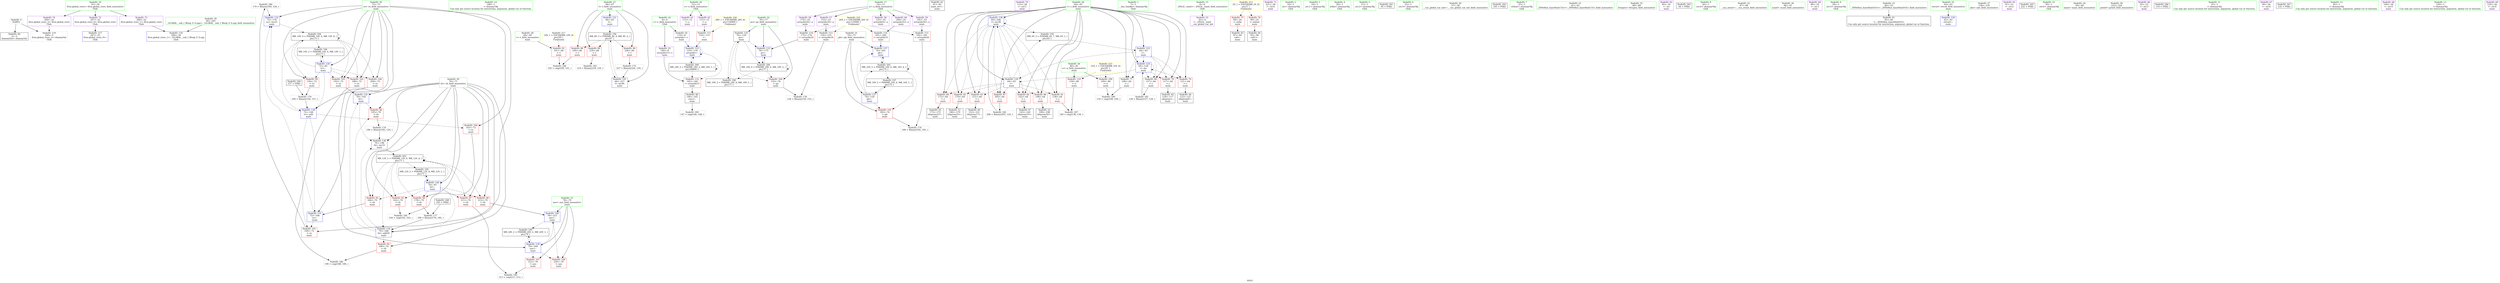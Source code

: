 digraph "SVFG" {
	label="SVFG";

	Node0x564f048f4130 [shape=record,color=grey,label="{NodeID: 0\nNullPtr}"];
	Node0x564f048f4130 -> Node0x564f0490ec70[style=solid];
	Node0x564f048f4130 -> Node0x564f04914e30[style=solid];
	Node0x564f04918200 [shape=record,color=grey,label="{NodeID: 180\n170 = Binary(169, 129, )\n}"];
	Node0x564f04918200 -> Node0x564f049158f0[style=solid];
	Node0x564f0490f420 [shape=record,color=red,label="{NodeID: 97\n211\<--70\n\<--tb\nmain\n}"];
	Node0x564f0490f420 -> Node0x564f04919100[style=solid];
	Node0x564f0490d890 [shape=record,color=green,label="{NodeID: 14\n148\<--1\n\<--dummyObj\nCan only get source location for instruction, argument, global var or function.}"];
	Node0x564f04913910 [shape=record,color=black,label="{NodeID: 194\nMR_8V_3 = PHI(MR_8V_4, MR_8V_2, )\npts\{67 \}\n}"];
	Node0x564f04913910 -> Node0x564f04912480[style=dashed];
	Node0x564f04913910 -> Node0x564f04912550[style=dashed];
	Node0x564f04913910 -> Node0x564f04912620[style=dashed];
	Node0x564f04913910 -> Node0x564f04916040[style=dashed];
	Node0x564f0490ff80 [shape=record,color=red,label="{NodeID: 111\n116\<--115\n\<--\nmain\n}"];
	Node0x564f0490ff80 -> Node0x564f049151a0[style=solid];
	Node0x564f0490e1f0 [shape=record,color=green,label="{NodeID: 28\n68\<--69\nt\<--t_field_insensitive\nmain\n}"];
	Node0x564f0490e1f0 -> Node0x564f049126f0[style=solid];
	Node0x564f04915340 [shape=record,color=blue,label="{NodeID: 125\n76\<--129\npo\<--\nmain\n}"];
	Node0x564f04915340 -> Node0x564f0490fb70[style=dashed];
	Node0x564f04915340 -> Node0x564f049159c0[style=dashed];
	Node0x564f04915340 -> Node0x564f04922410[style=dashed];
	Node0x564f04915340 -> Node0x564f04924c10[style=dashed];
	Node0x564f0490ee70 [shape=record,color=black,label="{NodeID: 42\n61\<--83\nmain_ret\<--\nmain\n}"];
	Node0x564f04915ea0 [shape=record,color=blue,label="{NodeID: 139\n78\<--209\nans\<--\nmain\n}"];
	Node0x564f04915ea0 -> Node0x564f0490fc40[style=dashed];
	Node0x564f04915ea0 -> Node0x564f0490fd10[style=dashed];
	Node0x564f04915ea0 -> Node0x564f04915f70[style=dashed];
	Node0x564f04915ea0 -> Node0x564f04922910[style=dashed];
	Node0x564f049109f0 [shape=record,color=purple,label="{NodeID: 56\n123\<--10\narrayidx9\<--a\nmain\n}"];
	Node0x564f04911550 [shape=record,color=purple,label="{NodeID: 70\n112\<--28\n\<--.str.5\nmain\n}"];
	Node0x564f04912140 [shape=record,color=red,label="{NodeID: 84\n172\<--64\n\<--i\nmain\n}"];
	Node0x564f04912140 -> Node0x564f04910510[style=solid];
	Node0x564f048f3240 [shape=record,color=green,label="{NodeID: 1\n7\<--1\n__dso_handle\<--dummyObj\nGlob }"];
	Node0x564f04918380 [shape=record,color=grey,label="{NodeID: 181\n128 = Binary(127, 129, )\n}"];
	Node0x564f04918380 -> Node0x564f04915270[style=solid];
	Node0x564f0490f4f0 [shape=record,color=red,label="{NodeID: 98\n215\<--70\n\<--tb\nmain\n}"];
	Node0x564f0490f4f0 -> Node0x564f04915f70[style=solid];
	Node0x564f0490d920 [shape=record,color=green,label="{NodeID: 15\n4\<--6\n_ZStL8__ioinit\<--_ZStL8__ioinit_field_insensitive\nGlob }"];
	Node0x564f0490d920 -> Node0x564f04910780[style=solid];
	Node0x564f04913a00 [shape=record,color=black,label="{NodeID: 195\nMR_12V_2 = PHI(MR_12V_4, MR_12V_1, )\npts\{71 \}\n}"];
	Node0x564f04913a00 -> Node0x564f049155b0[style=dashed];
	Node0x564f04910050 [shape=record,color=red,label="{NodeID: 112\n145\<--144\n\<--arrayidx15\nmain\n}"];
	Node0x564f04910050 -> Node0x564f04910370[style=solid];
	Node0x564f0490e2c0 [shape=record,color=green,label="{NodeID: 29\n70\<--71\ntb\<--tb_field_insensitive\nmain\n}"];
	Node0x564f0490e2c0 -> Node0x564f049127c0[style=solid];
	Node0x564f0490e2c0 -> Node0x564f04912890[style=solid];
	Node0x564f0490e2c0 -> Node0x564f04912960[style=solid];
	Node0x564f0490e2c0 -> Node0x564f04912a30[style=solid];
	Node0x564f0490e2c0 -> Node0x564f0490f350[style=solid];
	Node0x564f0490e2c0 -> Node0x564f0490f420[style=solid];
	Node0x564f0490e2c0 -> Node0x564f0490f4f0[style=solid];
	Node0x564f0490e2c0 -> Node0x564f049155b0[style=solid];
	Node0x564f0490e2c0 -> Node0x564f04915a90[style=solid];
	Node0x564f0490e2c0 -> Node0x564f04915b60[style=solid];
	Node0x564f0490e2c0 -> Node0x564f04915c30[style=solid];
	Node0x564f04915410 [shape=record,color=blue,label="{NodeID: 126\n72\<--83\nto\<--\nmain\n}"];
	Node0x564f04915410 -> Node0x564f0490f5c0[style=dashed];
	Node0x564f04915410 -> Node0x564f0490f830[style=dashed];
	Node0x564f04915410 -> Node0x564f0490f900[style=dashed];
	Node0x564f04915410 -> Node0x564f0490f9d0[style=dashed];
	Node0x564f04915410 -> Node0x564f04915750[style=dashed];
	Node0x564f04915410 -> Node0x564f04921a10[style=dashed];
	Node0x564f04915410 -> Node0x564f04924210[style=dashed];
	Node0x564f0490ef40 [shape=record,color=black,label="{NodeID: 43\n87\<--84\ncall\<--\nmain\n}"];
	Node0x564f04928a20 [shape=record,color=yellow,style=double,label="{NodeID: 223\n22V_1 = ENCHI(MR_22V_0)\npts\{81 \}\nFun[main]}"];
	Node0x564f04928a20 -> Node0x564f0490fde0[style=dashed];
	Node0x564f04928a20 -> Node0x564f0490feb0[style=dashed];
	Node0x564f04915f70 [shape=record,color=blue,label="{NodeID: 140\n78\<--215\nans\<--\nmain\n}"];
	Node0x564f04915f70 -> Node0x564f0490fd10[style=dashed];
	Node0x564f04915f70 -> Node0x564f04922910[style=dashed];
	Node0x564f04910ac0 [shape=record,color=purple,label="{NodeID: 57\n153\<--10\narrayidx18\<--a\nmain\n}"];
	Node0x564f04910ac0 -> Node0x564f04910120[style=solid];
	Node0x564f04911620 [shape=record,color=purple,label="{NodeID: 71\n221\<--30\n\<--.str.6\nmain\n}"];
	Node0x564f04912210 [shape=record,color=red,label="{NodeID: 85\n179\<--64\n\<--i\nmain\n}"];
	Node0x564f04912210 -> Node0x564f049105e0[style=solid];
	Node0x564f048f5050 [shape=record,color=green,label="{NodeID: 2\n16\<--1\n.str\<--dummyObj\nGlob }"];
	Node0x564f04918500 [shape=record,color=grey,label="{NodeID: 182\n206 = Binary(205, 129, )\n}"];
	Node0x564f04918500 -> Node0x564f04915dd0[style=solid];
	Node0x564f0490f5c0 [shape=record,color=red,label="{NodeID: 99\n150\<--72\n\<--to\nmain\n}"];
	Node0x564f0490f5c0 -> Node0x564f04918080[style=solid];
	Node0x564f0490d9b0 [shape=record,color=green,label="{NodeID: 16\n8\<--9\nc\<--c_field_insensitive\nGlob }"];
	Node0x564f0490d9b0 -> Node0x564f04910850[style=solid];
	Node0x564f0490d9b0 -> Node0x564f04910920[style=solid];
	Node0x564f04921a10 [shape=record,color=black,label="{NodeID: 196\nMR_14V_2 = PHI(MR_14V_4, MR_14V_1, )\npts\{73 \}\n}"];
	Node0x564f04921a10 -> Node0x564f04915410[style=dashed];
	Node0x564f04910120 [shape=record,color=red,label="{NodeID: 113\n154\<--153\n\<--arrayidx18\nmain\n}"];
	Node0x564f04910120 -> Node0x564f04917f00[style=solid];
	Node0x564f0490e390 [shape=record,color=green,label="{NodeID: 30\n72\<--73\nto\<--to_field_insensitive\nmain\n}"];
	Node0x564f0490e390 -> Node0x564f0490f5c0[style=solid];
	Node0x564f0490e390 -> Node0x564f0490f690[style=solid];
	Node0x564f0490e390 -> Node0x564f0490f760[style=solid];
	Node0x564f0490e390 -> Node0x564f0490f830[style=solid];
	Node0x564f0490e390 -> Node0x564f0490f900[style=solid];
	Node0x564f0490e390 -> Node0x564f0490f9d0[style=solid];
	Node0x564f0490e390 -> Node0x564f04915410[style=solid];
	Node0x564f0490e390 -> Node0x564f04915750[style=solid];
	Node0x564f0490e390 -> Node0x564f04915820[style=solid];
	Node0x564f0490e390 -> Node0x564f049158f0[style=solid];
	Node0x564f049154e0 [shape=record,color=blue,label="{NodeID: 127\n74\<--129\npb\<--\nmain\n}"];
	Node0x564f049154e0 -> Node0x564f0490faa0[style=dashed];
	Node0x564f049154e0 -> Node0x564f04915d00[style=dashed];
	Node0x564f049154e0 -> Node0x564f04921f10[style=dashed];
	Node0x564f049154e0 -> Node0x564f04924710[style=dashed];
	Node0x564f0490f010 [shape=record,color=black,label="{NodeID: 44\n93\<--90\ncall1\<--\nmain\n}"];
	Node0x564f04916040 [shape=record,color=blue,label="{NodeID: 141\n66\<--227\nl\<--inc46\nmain\n}"];
	Node0x564f04916040 -> Node0x564f04913910[style=dashed];
	Node0x564f04910b90 [shape=record,color=purple,label="{NodeID: 58\n174\<--10\narrayidx24\<--a\nmain\n}"];
	Node0x564f04910b90 -> Node0x564f049101f0[style=solid];
	Node0x564f049116f0 [shape=record,color=purple,label="{NodeID: 72\n247\<--32\nllvm.global_ctors_0\<--llvm.global_ctors\nGlob }"];
	Node0x564f049116f0 -> Node0x564f04914c30[style=solid];
	Node0x564f049122e0 [shape=record,color=red,label="{NodeID: 86\n198\<--64\n\<--i\nmain\n}"];
	Node0x564f049122e0 -> Node0x564f049106b0[style=solid];
	Node0x564f048f5890 [shape=record,color=green,label="{NodeID: 3\n18\<--1\n.str.1\<--dummyObj\nGlob }"];
	Node0x564f04918680 [shape=record,color=grey,label="{NodeID: 183\n219 = Binary(218, 129, )\n}"];
	Node0x564f0490f690 [shape=record,color=red,label="{NodeID: 100\n163\<--72\n\<--to\nmain\n}"];
	Node0x564f0490f690 -> Node0x564f04918800[style=solid];
	Node0x564f0490da40 [shape=record,color=green,label="{NodeID: 17\n10\<--11\na\<--a_field_insensitive\nGlob }"];
	Node0x564f0490da40 -> Node0x564f049109f0[style=solid];
	Node0x564f0490da40 -> Node0x564f04910ac0[style=solid];
	Node0x564f0490da40 -> Node0x564f04910b90[style=solid];
	Node0x564f0490da40 -> Node0x564f04910c60[style=solid];
	Node0x564f0490da40 -> Node0x564f04910d30[style=solid];
	Node0x564f04921f10 [shape=record,color=black,label="{NodeID: 197\nMR_16V_2 = PHI(MR_16V_4, MR_16V_1, )\npts\{75 \}\n}"];
	Node0x564f04921f10 -> Node0x564f049154e0[style=dashed];
	Node0x564f049101f0 [shape=record,color=red,label="{NodeID: 114\n175\<--174\n\<--arrayidx24\nmain\n}"];
	Node0x564f049101f0 -> Node0x564f049159c0[style=solid];
	Node0x564f0490e460 [shape=record,color=green,label="{NodeID: 31\n74\<--75\npb\<--pb_field_insensitive\nmain\n}"];
	Node0x564f0490e460 -> Node0x564f0490faa0[style=solid];
	Node0x564f0490e460 -> Node0x564f049154e0[style=solid];
	Node0x564f0490e460 -> Node0x564f04915d00[style=solid];
	Node0x564f049155b0 [shape=record,color=blue,label="{NodeID: 128\n70\<--83\ntb\<--\nmain\n}"];
	Node0x564f049155b0 -> Node0x564f049127c0[style=dashed];
	Node0x564f049155b0 -> Node0x564f04912890[style=dashed];
	Node0x564f049155b0 -> Node0x564f04912960[style=dashed];
	Node0x564f049155b0 -> Node0x564f0490f420[style=dashed];
	Node0x564f049155b0 -> Node0x564f0490f4f0[style=dashed];
	Node0x564f049155b0 -> Node0x564f04915a90[style=dashed];
	Node0x564f049155b0 -> Node0x564f04913a00[style=dashed];
	Node0x564f049155b0 -> Node0x564f04923d10[style=dashed];
	Node0x564f0490f0e0 [shape=record,color=black,label="{NodeID: 45\n118\<--117\nidxprom\<--\nmain\n}"];
	Node0x564f04928be0 [shape=record,color=yellow,style=double,label="{NodeID: 225\n26V_1 = ENCHI(MR_26V_0)\npts\{110000 \}\nFun[main]}"];
	Node0x564f04928be0 -> Node0x564f04910120[style=dashed];
	Node0x564f04928be0 -> Node0x564f049101f0[style=dashed];
	Node0x564f04928be0 -> Node0x564f049102c0[style=dashed];
	Node0x564f04928be0 -> Node0x564f04914b60[style=dashed];
	Node0x564f04910c60 [shape=record,color=purple,label="{NodeID: 59\n181\<--10\narrayidx26\<--a\nmain\n}"];
	Node0x564f04910c60 -> Node0x564f049102c0[style=solid];
	Node0x564f049117f0 [shape=record,color=purple,label="{NodeID: 73\n248\<--32\nllvm.global_ctors_1\<--llvm.global_ctors\nGlob }"];
	Node0x564f049117f0 -> Node0x564f04914d30[style=solid];
	Node0x564f049123b0 [shape=record,color=red,label="{NodeID: 87\n205\<--64\n\<--i\nmain\n}"];
	Node0x564f049123b0 -> Node0x564f04918500[style=solid];
	Node0x564f048f59f0 [shape=record,color=green,label="{NodeID: 4\n20\<--1\nstdin\<--dummyObj\nGlob }"];
	Node0x564f04918800 [shape=record,color=grey,label="{NodeID: 184\n164 = cmp(162, 163, )\n}"];
	Node0x564f0490f760 [shape=record,color=red,label="{NodeID: 101\n169\<--72\n\<--to\nmain\n}"];
	Node0x564f0490f760 -> Node0x564f04918200[style=solid];
	Node0x564f0490dad0 [shape=record,color=green,label="{NodeID: 18\n12\<--15\ns\<--s_field_insensitive\nGlob }"];
	Node0x564f0490dad0 -> Node0x564f04910e00[style=solid];
	Node0x564f0490dad0 -> Node0x564f04910ed0[style=solid];
	Node0x564f04922410 [shape=record,color=black,label="{NodeID: 198\nMR_18V_2 = PHI(MR_18V_4, MR_18V_1, )\npts\{77 \}\n}"];
	Node0x564f04922410 -> Node0x564f04915340[style=dashed];
	Node0x564f049102c0 [shape=record,color=red,label="{NodeID: 115\n182\<--181\n\<--arrayidx26\nmain\n}"];
	Node0x564f049102c0 -> Node0x564f04917c00[style=solid];
	Node0x564f0490e530 [shape=record,color=green,label="{NodeID: 32\n76\<--77\npo\<--po_field_insensitive\nmain\n}"];
	Node0x564f0490e530 -> Node0x564f0490fb70[style=solid];
	Node0x564f0490e530 -> Node0x564f04915340[style=solid];
	Node0x564f0490e530 -> Node0x564f049159c0[style=solid];
	Node0x564f04915680 [shape=record,color=blue,label="{NodeID: 129\n64\<--83\ni\<--\nmain\n}"];
	Node0x564f04915680 -> Node0x564f04911ed0[style=dashed];
	Node0x564f04915680 -> Node0x564f04911fa0[style=dashed];
	Node0x564f04915680 -> Node0x564f04912070[style=dashed];
	Node0x564f04915680 -> Node0x564f04912140[style=dashed];
	Node0x564f04915680 -> Node0x564f04912210[style=dashed];
	Node0x564f04915680 -> Node0x564f049122e0[style=dashed];
	Node0x564f04915680 -> Node0x564f049123b0[style=dashed];
	Node0x564f04915680 -> Node0x564f04915dd0[style=dashed];
	Node0x564f04915680 -> Node0x564f04913410[style=dashed];
	Node0x564f0490f1b0 [shape=record,color=black,label="{NodeID: 46\n122\<--121\nidxprom8\<--\nmain\n}"];
	Node0x564f04928cc0 [shape=record,color=yellow,style=double,label="{NodeID: 226\n28V_1 = ENCHI(MR_28V_0)\npts\{150000 \}\nFun[main]}"];
	Node0x564f04928cc0 -> Node0x564f0490ff80[style=dashed];
	Node0x564f04910d30 [shape=record,color=purple,label="{NodeID: 60\n200\<--10\narrayidx35\<--a\nmain\n}"];
	Node0x564f04910d30 -> Node0x564f04914b60[style=solid];
	Node0x564f049118f0 [shape=record,color=purple,label="{NodeID: 74\n249\<--32\nllvm.global_ctors_2\<--llvm.global_ctors\nGlob }"];
	Node0x564f049118f0 -> Node0x564f04914e30[style=solid];
	Node0x564f04912480 [shape=record,color=red,label="{NodeID: 88\n100\<--66\n\<--l\nmain\n}"];
	Node0x564f04912480 -> Node0x564f04918e00[style=solid];
	Node0x564f048f45b0 [shape=record,color=green,label="{NodeID: 5\n21\<--1\n.str.2\<--dummyObj\nGlob }"];
	Node0x564f04918980 [shape=record,color=grey,label="{NodeID: 185\n147 = cmp(146, 148, )\n}"];
	Node0x564f0490f830 [shape=record,color=red,label="{NodeID: 102\n188\<--72\n\<--to\nmain\n}"];
	Node0x564f0490f830 -> Node0x564f04918b00[style=solid];
	Node0x564f0490db60 [shape=record,color=green,label="{NodeID: 19\n32\<--36\nllvm.global_ctors\<--llvm.global_ctors_field_insensitive\nGlob }"];
	Node0x564f0490db60 -> Node0x564f049116f0[style=solid];
	Node0x564f0490db60 -> Node0x564f049117f0[style=solid];
	Node0x564f0490db60 -> Node0x564f049118f0[style=solid];
	Node0x564f04922910 [shape=record,color=black,label="{NodeID: 199\nMR_20V_2 = PHI(MR_20V_5, MR_20V_1, )\npts\{79 \}\n}"];
	Node0x564f04922910 -> Node0x564f04915ea0[style=dashed];
	Node0x564f04914b60 [shape=record,color=red,label="{NodeID: 116\n201\<--200\n\<--arrayidx35\nmain\n}"];
	Node0x564f04914b60 -> Node0x564f04915d00[style=solid];
	Node0x564f0490e600 [shape=record,color=green,label="{NodeID: 33\n78\<--79\nans\<--ans_field_insensitive\nmain\n}"];
	Node0x564f0490e600 -> Node0x564f0490fc40[style=solid];
	Node0x564f0490e600 -> Node0x564f0490fd10[style=solid];
	Node0x564f0490e600 -> Node0x564f04915ea0[style=solid];
	Node0x564f0490e600 -> Node0x564f04915f70[style=solid];
	Node0x564f04926f10 [shape=record,color=yellow,style=double,label="{NodeID: 213\n2V_1 = ENCHI(MR_2V_0)\npts\{1 \}\nFun[main]}"];
	Node0x564f04926f10 -> Node0x564f049119f0[style=dashed];
	Node0x564f04926f10 -> Node0x564f04911ac0[style=dashed];
	Node0x564f04915750 [shape=record,color=blue,label="{NodeID: 130\n72\<--160\nto\<--add\nmain\n}"];
	Node0x564f04915750 -> Node0x564f0490f690[style=dashed];
	Node0x564f04915750 -> Node0x564f0490f760[style=dashed];
	Node0x564f04915750 -> Node0x564f04915820[style=dashed];
	Node0x564f04915750 -> Node0x564f049158f0[style=dashed];
	Node0x564f0490f280 [shape=record,color=black,label="{NodeID: 47\n143\<--142\nidxprom14\<--\nmain\n}"];
	Node0x564f04910e00 [shape=record,color=purple,label="{NodeID: 61\n113\<--12\n\<--s\nmain\n}"];
	Node0x564f046ddaf0 [shape=record,color=black,label="{NodeID: 241\n95 = PHI()\n}"];
	Node0x564f049119f0 [shape=record,color=red,label="{NodeID: 75\n84\<--20\n\<--stdin\nmain\n}"];
	Node0x564f049119f0 -> Node0x564f0490ef40[style=solid];
	Node0x564f04912550 [shape=record,color=red,label="{NodeID: 89\n218\<--66\n\<--l\nmain\n}"];
	Node0x564f04912550 -> Node0x564f04918680[style=solid];
	Node0x564f048f4640 [shape=record,color=green,label="{NodeID: 6\n23\<--1\n.str.3\<--dummyObj\nGlob }"];
	Node0x564f04918b00 [shape=record,color=grey,label="{NodeID: 186\n190 = cmp(188, 189, )\n}"];
	Node0x564f0490f900 [shape=record,color=red,label="{NodeID: 103\n192\<--72\n\<--to\nmain\n}"];
	Node0x564f0490f900 -> Node0x564f04915b60[style=solid];
	Node0x564f0490dbf0 [shape=record,color=green,label="{NodeID: 20\n37\<--38\n__cxx_global_var_init\<--__cxx_global_var_init_field_insensitive\n}"];
	Node0x564f04922e10 [shape=record,color=black,label="{NodeID: 200\nMR_24V_2 = PHI(MR_24V_3, MR_24V_1, )\npts\{90000 \}\n}"];
	Node0x564f04922e10 -> Node0x564f04910050[style=dashed];
	Node0x564f04922e10 -> Node0x564f049151a0[style=dashed];
	Node0x564f04922e10 -> Node0x564f04922e10[style=dashed];
	Node0x564f04914c30 [shape=record,color=blue,label="{NodeID: 117\n247\<--33\nllvm.global_ctors_0\<--\nGlob }"];
	Node0x564f0490e6d0 [shape=record,color=green,label="{NodeID: 34\n80\<--81\nn\<--n_field_insensitive\nmain\n}"];
	Node0x564f0490e6d0 -> Node0x564f0490fde0[style=solid];
	Node0x564f0490e6d0 -> Node0x564f0490feb0[style=solid];
	Node0x564f04915820 [shape=record,color=blue,label="{NodeID: 131\n72\<--166\nto\<--\nmain\n}"];
	Node0x564f04915820 -> Node0x564f0490f760[style=dashed];
	Node0x564f04915820 -> Node0x564f049158f0[style=dashed];
	Node0x564f04910370 [shape=record,color=black,label="{NodeID: 48\n146\<--145\nconv\<--\nmain\n}"];
	Node0x564f04910370 -> Node0x564f04918980[style=solid];
	Node0x564f04910ed0 [shape=record,color=purple,label="{NodeID: 62\n115\<--12\n\<--s\nmain\n}"];
	Node0x564f04910ed0 -> Node0x564f0490ff80[style=solid];
	Node0x564f049334f0 [shape=record,color=black,label="{NodeID: 242\n105 = PHI()\n}"];
	Node0x564f04911ac0 [shape=record,color=red,label="{NodeID: 76\n90\<--25\n\<--stdout\nmain\n}"];
	Node0x564f04911ac0 -> Node0x564f0490f010[style=solid];
	Node0x564f04912620 [shape=record,color=red,label="{NodeID: 90\n226\<--66\n\<--l\nmain\n}"];
	Node0x564f04912620 -> Node0x564f04917a80[style=solid];
	Node0x564f048f42d0 [shape=record,color=green,label="{NodeID: 7\n25\<--1\nstdout\<--dummyObj\nGlob }"];
	Node0x564f04918c80 [shape=record,color=grey,label="{NodeID: 187\n140 = cmp(138, 139, )\n}"];
	Node0x564f0490f9d0 [shape=record,color=red,label="{NodeID: 104\n209\<--72\n\<--to\nmain\n}"];
	Node0x564f0490f9d0 -> Node0x564f04915ea0[style=solid];
	Node0x564f0490dc80 [shape=record,color=green,label="{NodeID: 21\n41\<--42\n_ZNSt8ios_base4InitC1Ev\<--_ZNSt8ios_base4InitC1Ev_field_insensitive\n}"];
	Node0x564f04914d30 [shape=record,color=blue,label="{NodeID: 118\n248\<--34\nllvm.global_ctors_1\<--_GLOBAL__sub_I_Weiqi_0_0.cpp\nGlob }"];
	Node0x564f0490e7a0 [shape=record,color=green,label="{NodeID: 35\n88\<--89\nfreopen\<--freopen_field_insensitive\n}"];
	Node0x564f049158f0 [shape=record,color=blue,label="{NodeID: 132\n72\<--170\nto\<--inc22\nmain\n}"];
	Node0x564f049158f0 -> Node0x564f04924210[style=dashed];
	Node0x564f04910440 [shape=record,color=black,label="{NodeID: 49\n152\<--151\nidxprom17\<--\nmain\n}"];
	Node0x564f04910fa0 [shape=record,color=purple,label="{NodeID: 63\n85\<--16\n\<--.str\nmain\n}"];
	Node0x564f04933c00 [shape=record,color=black,label="{NodeID: 243\n44 = PHI()\n}"];
	Node0x564f04911b90 [shape=record,color=red,label="{NodeID: 77\n108\<--64\n\<--i\nmain\n}"];
	Node0x564f04911b90 -> Node0x564f04918f80[style=solid];
	Node0x564f04917900 [shape=record,color=grey,label="{NodeID: 174\n196 = Binary(195, 129, )\n}"];
	Node0x564f04917900 -> Node0x564f04915c30[style=solid];
	Node0x564f049126f0 [shape=record,color=red,label="{NodeID: 91\n101\<--68\n\<--t\nmain\n}"];
	Node0x564f049126f0 -> Node0x564f04918e00[style=solid];
	Node0x564f048f4360 [shape=record,color=green,label="{NodeID: 8\n26\<--1\n.str.4\<--dummyObj\nGlob }"];
	Node0x564f04918e00 [shape=record,color=grey,label="{NodeID: 188\n102 = cmp(100, 101, )\n}"];
	Node0x564f0490faa0 [shape=record,color=red,label="{NodeID: 105\n183\<--74\n\<--pb\nmain\n}"];
	Node0x564f0490faa0 -> Node0x564f04917c00[style=solid];
	Node0x564f0490dd10 [shape=record,color=green,label="{NodeID: 22\n47\<--48\n__cxa_atexit\<--__cxa_atexit_field_insensitive\n}"];
	Node0x564f04914e30 [shape=record,color=blue, style = dotted,label="{NodeID: 119\n249\<--3\nllvm.global_ctors_2\<--dummyVal\nGlob }"];
	Node0x564f0490e870 [shape=record,color=green,label="{NodeID: 36\n96\<--97\nscanf\<--scanf_field_insensitive\n}"];
	Node0x564f049159c0 [shape=record,color=blue,label="{NodeID: 133\n76\<--175\npo\<--\nmain\n}"];
	Node0x564f049159c0 -> Node0x564f04924c10[style=dashed];
	Node0x564f04910510 [shape=record,color=black,label="{NodeID: 50\n173\<--172\nidxprom23\<--\nmain\n}"];
	Node0x564f04911070 [shape=record,color=purple,label="{NodeID: 64\n86\<--18\n\<--.str.1\nmain\n}"];
	Node0x564f04933d00 [shape=record,color=black,label="{NodeID: 244\n157 = PHI()\n}"];
	Node0x564f04933d00 -> Node0x564f04918080[style=solid];
	Node0x564f04911c60 [shape=record,color=red,label="{NodeID: 78\n117\<--64\n\<--i\nmain\n}"];
	Node0x564f04911c60 -> Node0x564f0490f0e0[style=solid];
	Node0x564f04917a80 [shape=record,color=grey,label="{NodeID: 175\n227 = Binary(226, 129, )\n}"];
	Node0x564f04917a80 -> Node0x564f04916040[style=solid];
	Node0x564f049127c0 [shape=record,color=red,label="{NodeID: 92\n162\<--70\n\<--tb\nmain\n}"];
	Node0x564f049127c0 -> Node0x564f04918800[style=solid];
	Node0x564f048f43f0 [shape=record,color=green,label="{NodeID: 9\n28\<--1\n.str.5\<--dummyObj\nGlob }"];
	Node0x564f04918f80 [shape=record,color=grey,label="{NodeID: 189\n110 = cmp(108, 109, )\n}"];
	Node0x564f0490fb70 [shape=record,color=red,label="{NodeID: 106\n155\<--76\n\<--po\nmain\n}"];
	Node0x564f0490fb70 -> Node0x564f04917f00[style=solid];
	Node0x564f0490dde0 [shape=record,color=green,label="{NodeID: 23\n46\<--52\n_ZNSt8ios_base4InitD1Ev\<--_ZNSt8ios_base4InitD1Ev_field_insensitive\n}"];
	Node0x564f0490dde0 -> Node0x564f0490ed70[style=solid];
	Node0x564f04923d10 [shape=record,color=black,label="{NodeID: 203\nMR_12V_5 = PHI(MR_12V_9, MR_12V_4, )\npts\{71 \}\n}"];
	Node0x564f04923d10 -> Node0x564f049127c0[style=dashed];
	Node0x564f04923d10 -> Node0x564f04912890[style=dashed];
	Node0x564f04923d10 -> Node0x564f04912960[style=dashed];
	Node0x564f04923d10 -> Node0x564f0490f420[style=dashed];
	Node0x564f04923d10 -> Node0x564f0490f4f0[style=dashed];
	Node0x564f04923d10 -> Node0x564f04915a90[style=dashed];
	Node0x564f04923d10 -> Node0x564f04913a00[style=dashed];
	Node0x564f04923d10 -> Node0x564f04923d10[style=dashed];
	Node0x564f04914f30 [shape=record,color=blue,label="{NodeID: 120\n62\<--83\nretval\<--\nmain\n}"];
	Node0x564f0490e970 [shape=record,color=green,label="{NodeID: 37\n158\<--159\nabs\<--abs_field_insensitive\n}"];
	Node0x564f049284e0 [shape=record,color=yellow,style=double,label="{NodeID: 217\n10V_1 = ENCHI(MR_10V_0)\npts\{69 \}\nFun[main]}"];
	Node0x564f049284e0 -> Node0x564f049126f0[style=dashed];
	Node0x564f04915a90 [shape=record,color=blue,label="{NodeID: 134\n70\<--186\ntb\<--add29\nmain\n}"];
	Node0x564f04915a90 -> Node0x564f04912a30[style=dashed];
	Node0x564f04915a90 -> Node0x564f0490f350[style=dashed];
	Node0x564f04915a90 -> Node0x564f04915b60[style=dashed];
	Node0x564f04915a90 -> Node0x564f04915c30[style=dashed];
	Node0x564f049105e0 [shape=record,color=black,label="{NodeID: 51\n180\<--179\nidxprom25\<--\nmain\n}"];
	Node0x564f04911140 [shape=record,color=purple,label="{NodeID: 65\n91\<--21\n\<--.str.2\nmain\n}"];
	Node0x564f04933e60 [shape=record,color=black,label="{NodeID: 245\n222 = PHI()\n}"];
	Node0x564f04911d30 [shape=record,color=red,label="{NodeID: 79\n121\<--64\n\<--i\nmain\n}"];
	Node0x564f04911d30 -> Node0x564f0490f1b0[style=solid];
	Node0x564f04917c00 [shape=record,color=grey,label="{NodeID: 176\n184 = Binary(182, 183, )\n}"];
	Node0x564f04912890 [shape=record,color=red,label="{NodeID: 93\n166\<--70\n\<--tb\nmain\n}"];
	Node0x564f04912890 -> Node0x564f04915820[style=solid];
	Node0x564f048f44c0 [shape=record,color=green,label="{NodeID: 10\n30\<--1\n.str.6\<--dummyObj\nGlob }"];
	Node0x564f04919100 [shape=record,color=grey,label="{NodeID: 190\n213 = cmp(211, 212, )\n}"];
	Node0x564f0490fc40 [shape=record,color=red,label="{NodeID: 107\n212\<--78\n\<--ans\nmain\n}"];
	Node0x564f0490fc40 -> Node0x564f04919100[style=solid];
	Node0x564f0490deb0 [shape=record,color=green,label="{NodeID: 24\n59\<--60\nmain\<--main_field_insensitive\n}"];
	Node0x564f04924210 [shape=record,color=black,label="{NodeID: 204\nMR_14V_9 = PHI(MR_14V_4, MR_14V_8, )\npts\{73 \}\n}"];
	Node0x564f04924210 -> Node0x564f0490f5c0[style=dashed];
	Node0x564f04924210 -> Node0x564f0490f830[style=dashed];
	Node0x564f04924210 -> Node0x564f0490f900[style=dashed];
	Node0x564f04924210 -> Node0x564f0490f9d0[style=dashed];
	Node0x564f04924210 -> Node0x564f04915750[style=dashed];
	Node0x564f04924210 -> Node0x564f04921a10[style=dashed];
	Node0x564f04924210 -> Node0x564f04924210[style=dashed];
	Node0x564f04915000 [shape=record,color=blue,label="{NodeID: 121\n66\<--83\nl\<--\nmain\n}"];
	Node0x564f04915000 -> Node0x564f04913910[style=dashed];
	Node0x564f0490ea70 [shape=record,color=green,label="{NodeID: 38\n223\<--224\nprintf\<--printf_field_insensitive\n}"];
	Node0x564f04915b60 [shape=record,color=blue,label="{NodeID: 135\n70\<--192\ntb\<--\nmain\n}"];
	Node0x564f04915b60 -> Node0x564f0490f350[style=dashed];
	Node0x564f04915b60 -> Node0x564f04915c30[style=dashed];
	Node0x564f049106b0 [shape=record,color=black,label="{NodeID: 52\n199\<--198\nidxprom34\<--\nmain\n}"];
	Node0x564f04911210 [shape=record,color=purple,label="{NodeID: 66\n92\<--23\n\<--.str.3\nmain\n}"];
	Node0x564f04933f30 [shape=record,color=black,label="{NodeID: 246\n114 = PHI()\n}"];
	Node0x564f04911e00 [shape=record,color=red,label="{NodeID: 80\n127\<--64\n\<--i\nmain\n}"];
	Node0x564f04911e00 -> Node0x564f04918380[style=solid];
	Node0x564f04917d80 [shape=record,color=grey,label="{NodeID: 177\n186 = Binary(178, 185, )\n}"];
	Node0x564f04917d80 -> Node0x564f04915a90[style=solid];
	Node0x564f04912960 [shape=record,color=red,label="{NodeID: 94\n178\<--70\n\<--tb\nmain\n}"];
	Node0x564f04912960 -> Node0x564f04917d80[style=solid];
	Node0x564f048f4910 [shape=record,color=green,label="{NodeID: 11\n33\<--1\n\<--dummyObj\nCan only get source location for instruction, argument, global var or function.}"];
	Node0x564f0490fd10 [shape=record,color=red,label="{NodeID: 108\n220\<--78\n\<--ans\nmain\n}"];
	Node0x564f0490df80 [shape=record,color=green,label="{NodeID: 25\n62\<--63\nretval\<--retval_field_insensitive\nmain\n}"];
	Node0x564f0490df80 -> Node0x564f04914f30[style=solid];
	Node0x564f04924710 [shape=record,color=black,label="{NodeID: 205\nMR_16V_5 = PHI(MR_16V_6, MR_16V_4, )\npts\{75 \}\n}"];
	Node0x564f04924710 -> Node0x564f0490faa0[style=dashed];
	Node0x564f04924710 -> Node0x564f04915d00[style=dashed];
	Node0x564f04924710 -> Node0x564f04921f10[style=dashed];
	Node0x564f04924710 -> Node0x564f04924710[style=dashed];
	Node0x564f049150d0 [shape=record,color=blue,label="{NodeID: 122\n64\<--83\ni\<--\nmain\n}"];
	Node0x564f049150d0 -> Node0x564f04911b90[style=dashed];
	Node0x564f049150d0 -> Node0x564f04911c60[style=dashed];
	Node0x564f049150d0 -> Node0x564f04911d30[style=dashed];
	Node0x564f049150d0 -> Node0x564f04911e00[style=dashed];
	Node0x564f049150d0 -> Node0x564f04915270[style=dashed];
	Node0x564f049150d0 -> Node0x564f04915680[style=dashed];
	Node0x564f0490eb70 [shape=record,color=green,label="{NodeID: 39\n34\<--243\n_GLOBAL__sub_I_Weiqi_0_0.cpp\<--_GLOBAL__sub_I_Weiqi_0_0.cpp_field_insensitive\n}"];
	Node0x564f0490eb70 -> Node0x564f04914d30[style=solid];
	Node0x564f04915c30 [shape=record,color=blue,label="{NodeID: 136\n70\<--196\ntb\<--inc33\nmain\n}"];
	Node0x564f04915c30 -> Node0x564f04923d10[style=dashed];
	Node0x564f04910780 [shape=record,color=purple,label="{NodeID: 53\n43\<--4\n\<--_ZStL8__ioinit\n__cxx_global_var_init\n}"];
	Node0x564f049112e0 [shape=record,color=purple,label="{NodeID: 67\n94\<--26\n\<--.str.4\nmain\n}"];
	Node0x564f04934000 [shape=record,color=black,label="{NodeID: 247\n125 = PHI()\n}"];
	Node0x564f04911ed0 [shape=record,color=red,label="{NodeID: 81\n138\<--64\n\<--i\nmain\n}"];
	Node0x564f04911ed0 -> Node0x564f04918c80[style=solid];
	Node0x564f04917f00 [shape=record,color=grey,label="{NodeID: 178\n156 = Binary(154, 155, )\n}"];
	Node0x564f04912a30 [shape=record,color=red,label="{NodeID: 95\n189\<--70\n\<--tb\nmain\n}"];
	Node0x564f04912a30 -> Node0x564f04918b00[style=solid];
	Node0x564f048f49e0 [shape=record,color=green,label="{NodeID: 12\n83\<--1\n\<--dummyObj\nCan only get source location for instruction, argument, global var or function.}"];
	Node0x564f0490fde0 [shape=record,color=red,label="{NodeID: 109\n109\<--80\n\<--n\nmain\n}"];
	Node0x564f0490fde0 -> Node0x564f04918f80[style=solid];
	Node0x564f0490e050 [shape=record,color=green,label="{NodeID: 26\n64\<--65\ni\<--i_field_insensitive\nmain\n}"];
	Node0x564f0490e050 -> Node0x564f04911b90[style=solid];
	Node0x564f0490e050 -> Node0x564f04911c60[style=solid];
	Node0x564f0490e050 -> Node0x564f04911d30[style=solid];
	Node0x564f0490e050 -> Node0x564f04911e00[style=solid];
	Node0x564f0490e050 -> Node0x564f04911ed0[style=solid];
	Node0x564f0490e050 -> Node0x564f04911fa0[style=solid];
	Node0x564f0490e050 -> Node0x564f04912070[style=solid];
	Node0x564f0490e050 -> Node0x564f04912140[style=solid];
	Node0x564f0490e050 -> Node0x564f04912210[style=solid];
	Node0x564f0490e050 -> Node0x564f049122e0[style=solid];
	Node0x564f0490e050 -> Node0x564f049123b0[style=solid];
	Node0x564f0490e050 -> Node0x564f049150d0[style=solid];
	Node0x564f0490e050 -> Node0x564f04915270[style=solid];
	Node0x564f0490e050 -> Node0x564f04915680[style=solid];
	Node0x564f0490e050 -> Node0x564f04915dd0[style=solid];
	Node0x564f04924c10 [shape=record,color=black,label="{NodeID: 206\nMR_18V_6 = PHI(MR_18V_4, MR_18V_5, )\npts\{77 \}\n}"];
	Node0x564f04924c10 -> Node0x564f0490fb70[style=dashed];
	Node0x564f04924c10 -> Node0x564f049159c0[style=dashed];
	Node0x564f04924c10 -> Node0x564f04922410[style=dashed];
	Node0x564f04924c10 -> Node0x564f04924c10[style=dashed];
	Node0x564f049151a0 [shape=record,color=blue,label="{NodeID: 123\n119\<--116\narrayidx\<--\nmain\n}"];
	Node0x564f049151a0 -> Node0x564f04910050[style=dashed];
	Node0x564f049151a0 -> Node0x564f049151a0[style=dashed];
	Node0x564f049151a0 -> Node0x564f04922e10[style=dashed];
	Node0x564f0490ec70 [shape=record,color=black,label="{NodeID: 40\n2\<--3\ndummyVal\<--dummyVal\n}"];
	Node0x564f04915d00 [shape=record,color=blue,label="{NodeID: 137\n74\<--201\npb\<--\nmain\n}"];
	Node0x564f04915d00 -> Node0x564f04924710[style=dashed];
	Node0x564f04910850 [shape=record,color=purple,label="{NodeID: 54\n119\<--8\narrayidx\<--c\nmain\n}"];
	Node0x564f04910850 -> Node0x564f049151a0[style=solid];
	Node0x564f049113b0 [shape=record,color=purple,label="{NodeID: 68\n104\<--26\n\<--.str.4\nmain\n}"];
	Node0x564f04934100 [shape=record,color=black,label="{NodeID: 248\n185 = PHI()\n}"];
	Node0x564f04934100 -> Node0x564f04917d80[style=solid];
	Node0x564f04911fa0 [shape=record,color=red,label="{NodeID: 82\n142\<--64\n\<--i\nmain\n}"];
	Node0x564f04911fa0 -> Node0x564f0490f280[style=solid];
	Node0x564f04918080 [shape=record,color=grey,label="{NodeID: 179\n160 = Binary(150, 157, )\n}"];
	Node0x564f04918080 -> Node0x564f04915750[style=solid];
	Node0x564f0490f350 [shape=record,color=red,label="{NodeID: 96\n195\<--70\n\<--tb\nmain\n}"];
	Node0x564f0490f350 -> Node0x564f04917900[style=solid];
	Node0x564f048f4ab0 [shape=record,color=green,label="{NodeID: 13\n129\<--1\n\<--dummyObj\nCan only get source location for instruction, argument, global var or function.}"];
	Node0x564f04913410 [shape=record,color=black,label="{NodeID: 193\nMR_6V_2 = PHI(MR_6V_7, MR_6V_1, )\npts\{65 \}\n}"];
	Node0x564f04913410 -> Node0x564f049150d0[style=dashed];
	Node0x564f0490feb0 [shape=record,color=red,label="{NodeID: 110\n139\<--80\n\<--n\nmain\n}"];
	Node0x564f0490feb0 -> Node0x564f04918c80[style=solid];
	Node0x564f0490e120 [shape=record,color=green,label="{NodeID: 27\n66\<--67\nl\<--l_field_insensitive\nmain\n}"];
	Node0x564f0490e120 -> Node0x564f04912480[style=solid];
	Node0x564f0490e120 -> Node0x564f04912550[style=solid];
	Node0x564f0490e120 -> Node0x564f04912620[style=solid];
	Node0x564f0490e120 -> Node0x564f04915000[style=solid];
	Node0x564f0490e120 -> Node0x564f04916040[style=solid];
	Node0x564f04915270 [shape=record,color=blue,label="{NodeID: 124\n64\<--128\ni\<--inc\nmain\n}"];
	Node0x564f04915270 -> Node0x564f04911b90[style=dashed];
	Node0x564f04915270 -> Node0x564f04911c60[style=dashed];
	Node0x564f04915270 -> Node0x564f04911d30[style=dashed];
	Node0x564f04915270 -> Node0x564f04911e00[style=dashed];
	Node0x564f04915270 -> Node0x564f04915270[style=dashed];
	Node0x564f04915270 -> Node0x564f04915680[style=dashed];
	Node0x564f0490ed70 [shape=record,color=black,label="{NodeID: 41\n45\<--46\n\<--_ZNSt8ios_base4InitD1Ev\nCan only get source location for instruction, argument, global var or function.}"];
	Node0x564f04915dd0 [shape=record,color=blue,label="{NodeID: 138\n64\<--206\ni\<--inc38\nmain\n}"];
	Node0x564f04915dd0 -> Node0x564f04911ed0[style=dashed];
	Node0x564f04915dd0 -> Node0x564f04911fa0[style=dashed];
	Node0x564f04915dd0 -> Node0x564f04912070[style=dashed];
	Node0x564f04915dd0 -> Node0x564f04912140[style=dashed];
	Node0x564f04915dd0 -> Node0x564f04912210[style=dashed];
	Node0x564f04915dd0 -> Node0x564f049122e0[style=dashed];
	Node0x564f04915dd0 -> Node0x564f049123b0[style=dashed];
	Node0x564f04915dd0 -> Node0x564f04915dd0[style=dashed];
	Node0x564f04915dd0 -> Node0x564f04913410[style=dashed];
	Node0x564f04910920 [shape=record,color=purple,label="{NodeID: 55\n144\<--8\narrayidx15\<--c\nmain\n}"];
	Node0x564f04910920 -> Node0x564f04910050[style=solid];
	Node0x564f04911480 [shape=record,color=purple,label="{NodeID: 69\n124\<--26\n\<--.str.4\nmain\n}"];
	Node0x564f04912070 [shape=record,color=red,label="{NodeID: 83\n151\<--64\n\<--i\nmain\n}"];
	Node0x564f04912070 -> Node0x564f04910440[style=solid];
}
